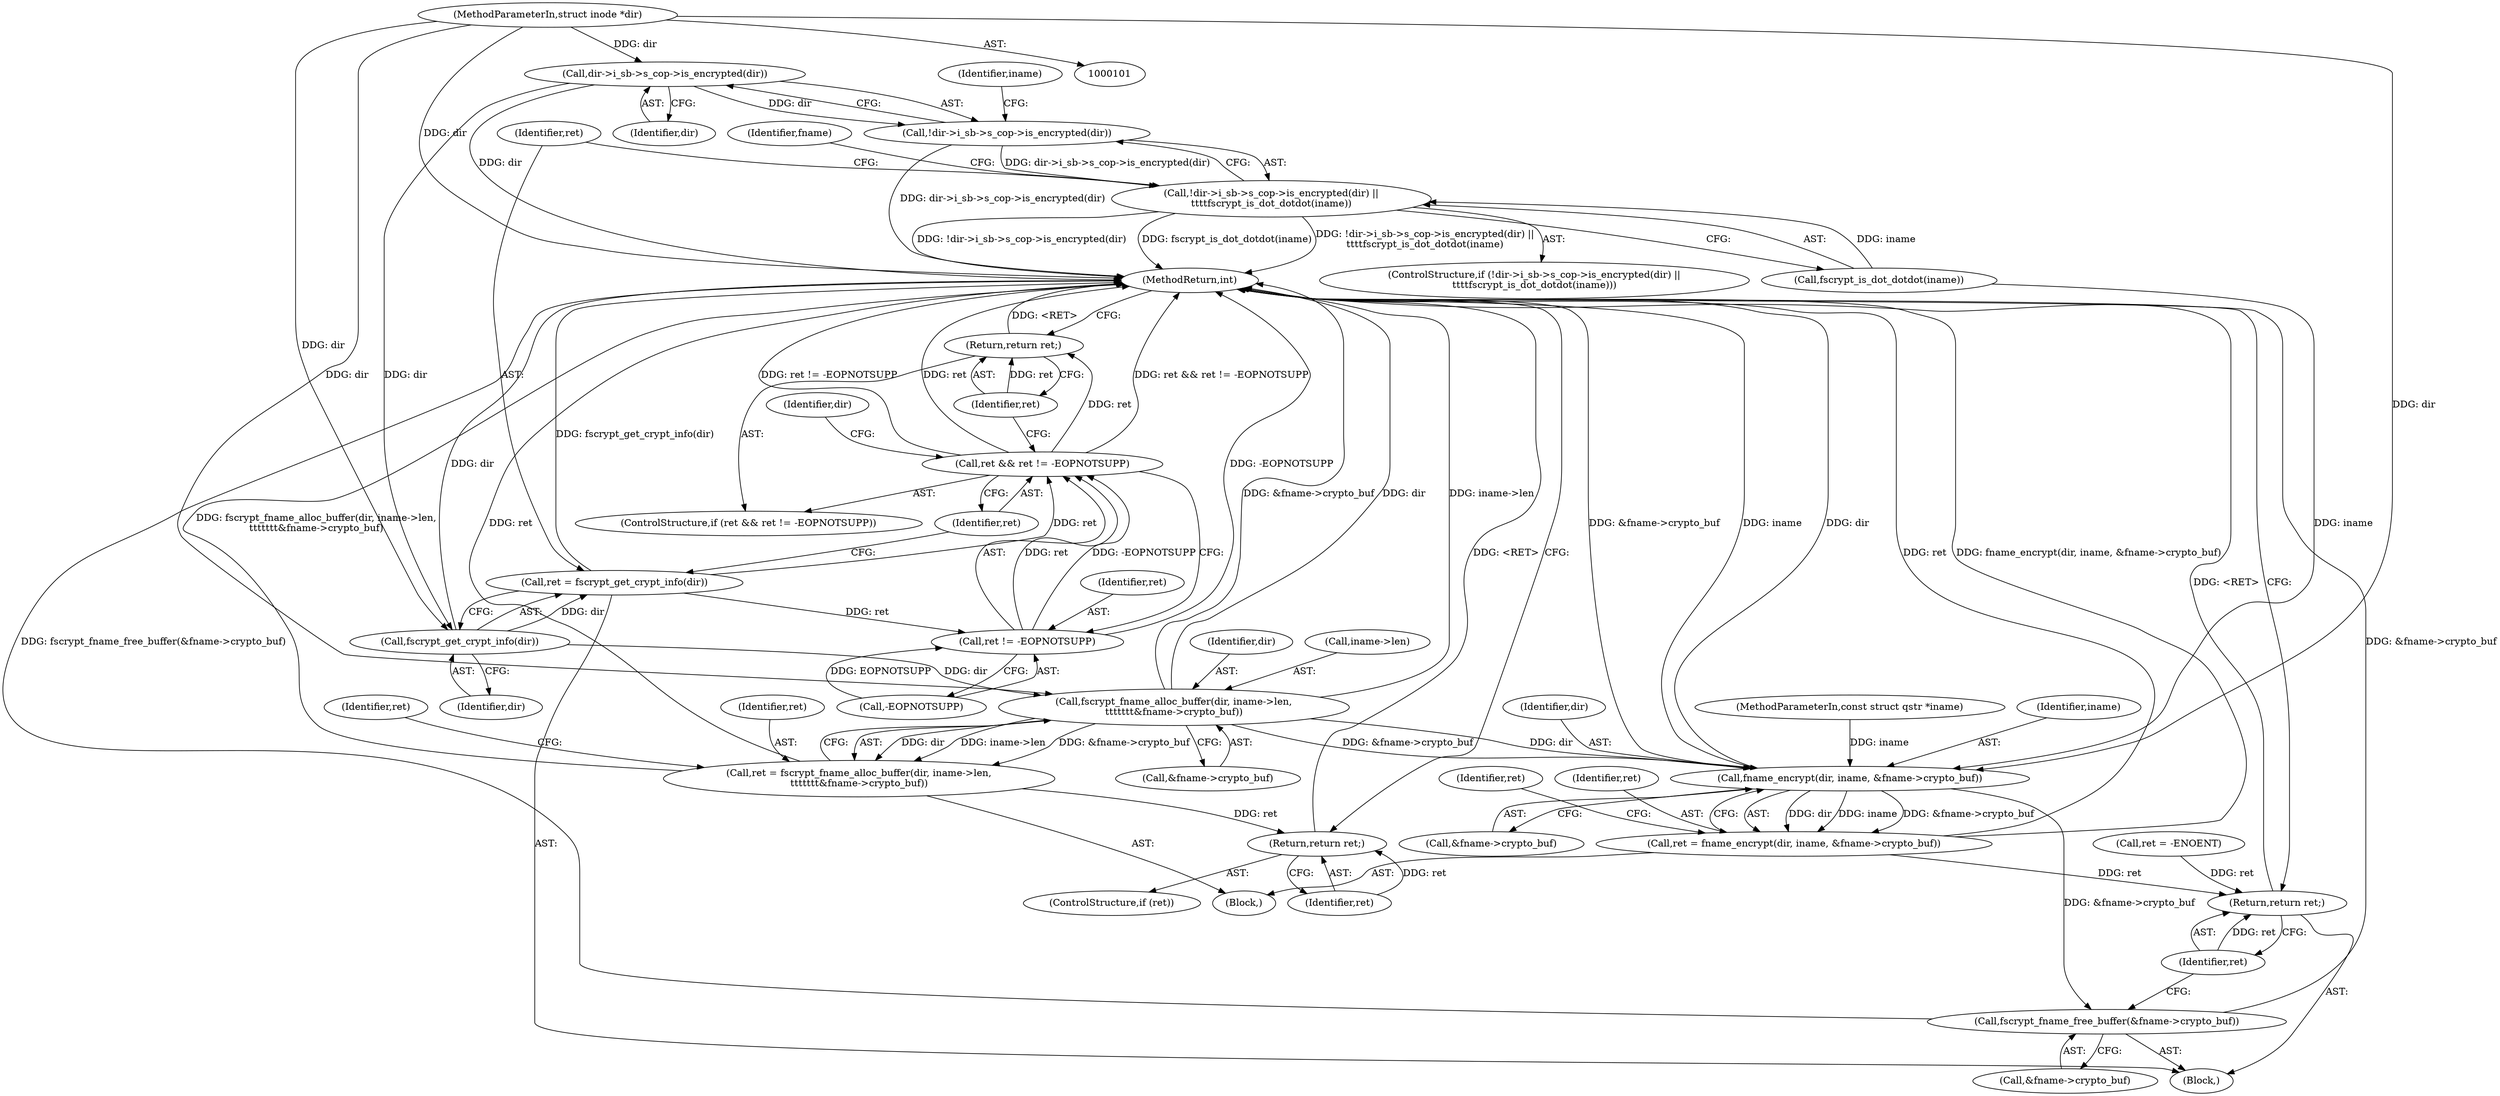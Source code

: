 digraph "0_linux_1b53cf9815bb4744958d41f3795d5d5a1d365e2d_0@API" {
"1000128" [label="(Call,dir->i_sb->s_cop->is_encrypted(dir))"];
"1000102" [label="(MethodParameterIn,struct inode *dir)"];
"1000127" [label="(Call,!dir->i_sb->s_cop->is_encrypted(dir))"];
"1000126" [label="(Call,!dir->i_sb->s_cop->is_encrypted(dir) ||\n\t\t\t\tfscrypt_is_dot_dotdot(iname))"];
"1000157" [label="(Call,fscrypt_get_crypt_info(dir))"];
"1000155" [label="(Call,ret = fscrypt_get_crypt_info(dir))"];
"1000160" [label="(Call,ret && ret != -EOPNOTSUPP)"];
"1000166" [label="(Return,return ret;)"];
"1000162" [label="(Call,ret != -EOPNOTSUPP)"];
"1000175" [label="(Call,fscrypt_fname_alloc_buffer(dir, iname->len,\n\t\t\t\t\t\t\t&fname->crypto_buf))"];
"1000173" [label="(Call,ret = fscrypt_fname_alloc_buffer(dir, iname->len,\n\t\t\t\t\t\t\t&fname->crypto_buf))"];
"1000186" [label="(Return,return ret;)"];
"1000190" [label="(Call,fname_encrypt(dir, iname, &fname->crypto_buf))"];
"1000188" [label="(Call,ret = fname_encrypt(dir, iname, &fname->crypto_buf))"];
"1000375" [label="(Return,return ret;)"];
"1000370" [label="(Call,fscrypt_fname_free_buffer(&fname->crypto_buf))"];
"1000157" [label="(Call,fscrypt_get_crypt_info(dir))"];
"1000175" [label="(Call,fscrypt_fname_alloc_buffer(dir, iname->len,\n\t\t\t\t\t\t\t&fname->crypto_buf))"];
"1000180" [label="(Call,&fname->crypto_buf)"];
"1000162" [label="(Call,ret != -EOPNOTSUPP)"];
"1000156" [label="(Identifier,ret)"];
"1000103" [label="(MethodParameterIn,const struct qstr *iname)"];
"1000163" [label="(Identifier,ret)"];
"1000155" [label="(Call,ret = fscrypt_get_crypt_info(dir))"];
"1000173" [label="(Call,ret = fscrypt_fname_alloc_buffer(dir, iname->len,\n\t\t\t\t\t\t\t&fname->crypto_buf))"];
"1000136" [label="(Identifier,fname)"];
"1000186" [label="(Return,return ret;)"];
"1000170" [label="(Identifier,dir)"];
"1000161" [label="(Identifier,ret)"];
"1000375" [label="(Return,return ret;)"];
"1000129" [label="(Identifier,dir)"];
"1000176" [label="(Identifier,dir)"];
"1000177" [label="(Call,iname->len)"];
"1000192" [label="(Identifier,iname)"];
"1000164" [label="(Call,-EOPNOTSUPP)"];
"1000370" [label="(Call,fscrypt_fname_free_buffer(&fname->crypto_buf))"];
"1000160" [label="(Call,ret && ret != -EOPNOTSUPP)"];
"1000174" [label="(Identifier,ret)"];
"1000106" [label="(Block,)"];
"1000377" [label="(MethodReturn,int)"];
"1000185" [label="(Identifier,ret)"];
"1000131" [label="(Identifier,iname)"];
"1000198" [label="(Identifier,ret)"];
"1000184" [label="(ControlStructure,if (ret))"];
"1000376" [label="(Identifier,ret)"];
"1000371" [label="(Call,&fname->crypto_buf)"];
"1000193" [label="(Call,&fname->crypto_buf)"];
"1000128" [label="(Call,dir->i_sb->s_cop->is_encrypted(dir))"];
"1000187" [label="(Identifier,ret)"];
"1000189" [label="(Identifier,ret)"];
"1000126" [label="(Call,!dir->i_sb->s_cop->is_encrypted(dir) ||\n\t\t\t\tfscrypt_is_dot_dotdot(iname))"];
"1000102" [label="(MethodParameterIn,struct inode *dir)"];
"1000304" [label="(Call,ret = -ENOENT)"];
"1000125" [label="(ControlStructure,if (!dir->i_sb->s_cop->is_encrypted(dir) ||\n\t\t\t\tfscrypt_is_dot_dotdot(iname)))"];
"1000158" [label="(Identifier,dir)"];
"1000167" [label="(Identifier,ret)"];
"1000127" [label="(Call,!dir->i_sb->s_cop->is_encrypted(dir))"];
"1000191" [label="(Identifier,dir)"];
"1000188" [label="(Call,ret = fname_encrypt(dir, iname, &fname->crypto_buf))"];
"1000130" [label="(Call,fscrypt_is_dot_dotdot(iname))"];
"1000159" [label="(ControlStructure,if (ret && ret != -EOPNOTSUPP))"];
"1000166" [label="(Return,return ret;)"];
"1000190" [label="(Call,fname_encrypt(dir, iname, &fname->crypto_buf))"];
"1000172" [label="(Block,)"];
"1000128" -> "1000127"  [label="AST: "];
"1000128" -> "1000129"  [label="CFG: "];
"1000129" -> "1000128"  [label="AST: "];
"1000127" -> "1000128"  [label="CFG: "];
"1000128" -> "1000377"  [label="DDG: dir"];
"1000128" -> "1000127"  [label="DDG: dir"];
"1000102" -> "1000128"  [label="DDG: dir"];
"1000128" -> "1000157"  [label="DDG: dir"];
"1000102" -> "1000101"  [label="AST: "];
"1000102" -> "1000377"  [label="DDG: dir"];
"1000102" -> "1000157"  [label="DDG: dir"];
"1000102" -> "1000175"  [label="DDG: dir"];
"1000102" -> "1000190"  [label="DDG: dir"];
"1000127" -> "1000126"  [label="AST: "];
"1000131" -> "1000127"  [label="CFG: "];
"1000126" -> "1000127"  [label="CFG: "];
"1000127" -> "1000377"  [label="DDG: dir->i_sb->s_cop->is_encrypted(dir)"];
"1000127" -> "1000126"  [label="DDG: dir->i_sb->s_cop->is_encrypted(dir)"];
"1000126" -> "1000125"  [label="AST: "];
"1000126" -> "1000130"  [label="CFG: "];
"1000130" -> "1000126"  [label="AST: "];
"1000136" -> "1000126"  [label="CFG: "];
"1000156" -> "1000126"  [label="CFG: "];
"1000126" -> "1000377"  [label="DDG: !dir->i_sb->s_cop->is_encrypted(dir)"];
"1000126" -> "1000377"  [label="DDG: fscrypt_is_dot_dotdot(iname)"];
"1000126" -> "1000377"  [label="DDG: !dir->i_sb->s_cop->is_encrypted(dir) ||\n\t\t\t\tfscrypt_is_dot_dotdot(iname)"];
"1000130" -> "1000126"  [label="DDG: iname"];
"1000157" -> "1000155"  [label="AST: "];
"1000157" -> "1000158"  [label="CFG: "];
"1000158" -> "1000157"  [label="AST: "];
"1000155" -> "1000157"  [label="CFG: "];
"1000157" -> "1000377"  [label="DDG: dir"];
"1000157" -> "1000155"  [label="DDG: dir"];
"1000157" -> "1000175"  [label="DDG: dir"];
"1000155" -> "1000106"  [label="AST: "];
"1000156" -> "1000155"  [label="AST: "];
"1000161" -> "1000155"  [label="CFG: "];
"1000155" -> "1000377"  [label="DDG: fscrypt_get_crypt_info(dir)"];
"1000155" -> "1000160"  [label="DDG: ret"];
"1000155" -> "1000162"  [label="DDG: ret"];
"1000160" -> "1000159"  [label="AST: "];
"1000160" -> "1000161"  [label="CFG: "];
"1000160" -> "1000162"  [label="CFG: "];
"1000161" -> "1000160"  [label="AST: "];
"1000162" -> "1000160"  [label="AST: "];
"1000167" -> "1000160"  [label="CFG: "];
"1000170" -> "1000160"  [label="CFG: "];
"1000160" -> "1000377"  [label="DDG: ret && ret != -EOPNOTSUPP"];
"1000160" -> "1000377"  [label="DDG: ret != -EOPNOTSUPP"];
"1000160" -> "1000377"  [label="DDG: ret"];
"1000162" -> "1000160"  [label="DDG: ret"];
"1000162" -> "1000160"  [label="DDG: -EOPNOTSUPP"];
"1000160" -> "1000166"  [label="DDG: ret"];
"1000166" -> "1000159"  [label="AST: "];
"1000166" -> "1000167"  [label="CFG: "];
"1000167" -> "1000166"  [label="AST: "];
"1000377" -> "1000166"  [label="CFG: "];
"1000166" -> "1000377"  [label="DDG: <RET>"];
"1000167" -> "1000166"  [label="DDG: ret"];
"1000162" -> "1000164"  [label="CFG: "];
"1000163" -> "1000162"  [label="AST: "];
"1000164" -> "1000162"  [label="AST: "];
"1000162" -> "1000377"  [label="DDG: -EOPNOTSUPP"];
"1000164" -> "1000162"  [label="DDG: EOPNOTSUPP"];
"1000175" -> "1000173"  [label="AST: "];
"1000175" -> "1000180"  [label="CFG: "];
"1000176" -> "1000175"  [label="AST: "];
"1000177" -> "1000175"  [label="AST: "];
"1000180" -> "1000175"  [label="AST: "];
"1000173" -> "1000175"  [label="CFG: "];
"1000175" -> "1000377"  [label="DDG: &fname->crypto_buf"];
"1000175" -> "1000377"  [label="DDG: dir"];
"1000175" -> "1000377"  [label="DDG: iname->len"];
"1000175" -> "1000173"  [label="DDG: dir"];
"1000175" -> "1000173"  [label="DDG: iname->len"];
"1000175" -> "1000173"  [label="DDG: &fname->crypto_buf"];
"1000175" -> "1000190"  [label="DDG: dir"];
"1000175" -> "1000190"  [label="DDG: &fname->crypto_buf"];
"1000173" -> "1000172"  [label="AST: "];
"1000174" -> "1000173"  [label="AST: "];
"1000185" -> "1000173"  [label="CFG: "];
"1000173" -> "1000377"  [label="DDG: ret"];
"1000173" -> "1000377"  [label="DDG: fscrypt_fname_alloc_buffer(dir, iname->len,\n\t\t\t\t\t\t\t&fname->crypto_buf)"];
"1000173" -> "1000186"  [label="DDG: ret"];
"1000186" -> "1000184"  [label="AST: "];
"1000186" -> "1000187"  [label="CFG: "];
"1000187" -> "1000186"  [label="AST: "];
"1000377" -> "1000186"  [label="CFG: "];
"1000186" -> "1000377"  [label="DDG: <RET>"];
"1000187" -> "1000186"  [label="DDG: ret"];
"1000190" -> "1000188"  [label="AST: "];
"1000190" -> "1000193"  [label="CFG: "];
"1000191" -> "1000190"  [label="AST: "];
"1000192" -> "1000190"  [label="AST: "];
"1000193" -> "1000190"  [label="AST: "];
"1000188" -> "1000190"  [label="CFG: "];
"1000190" -> "1000377"  [label="DDG: dir"];
"1000190" -> "1000377"  [label="DDG: &fname->crypto_buf"];
"1000190" -> "1000377"  [label="DDG: iname"];
"1000190" -> "1000188"  [label="DDG: dir"];
"1000190" -> "1000188"  [label="DDG: iname"];
"1000190" -> "1000188"  [label="DDG: &fname->crypto_buf"];
"1000130" -> "1000190"  [label="DDG: iname"];
"1000103" -> "1000190"  [label="DDG: iname"];
"1000190" -> "1000370"  [label="DDG: &fname->crypto_buf"];
"1000188" -> "1000172"  [label="AST: "];
"1000189" -> "1000188"  [label="AST: "];
"1000198" -> "1000188"  [label="CFG: "];
"1000188" -> "1000377"  [label="DDG: fname_encrypt(dir, iname, &fname->crypto_buf)"];
"1000188" -> "1000377"  [label="DDG: ret"];
"1000188" -> "1000375"  [label="DDG: ret"];
"1000375" -> "1000106"  [label="AST: "];
"1000375" -> "1000376"  [label="CFG: "];
"1000376" -> "1000375"  [label="AST: "];
"1000377" -> "1000375"  [label="CFG: "];
"1000375" -> "1000377"  [label="DDG: <RET>"];
"1000376" -> "1000375"  [label="DDG: ret"];
"1000304" -> "1000375"  [label="DDG: ret"];
"1000370" -> "1000106"  [label="AST: "];
"1000370" -> "1000371"  [label="CFG: "];
"1000371" -> "1000370"  [label="AST: "];
"1000376" -> "1000370"  [label="CFG: "];
"1000370" -> "1000377"  [label="DDG: fscrypt_fname_free_buffer(&fname->crypto_buf)"];
"1000370" -> "1000377"  [label="DDG: &fname->crypto_buf"];
}

